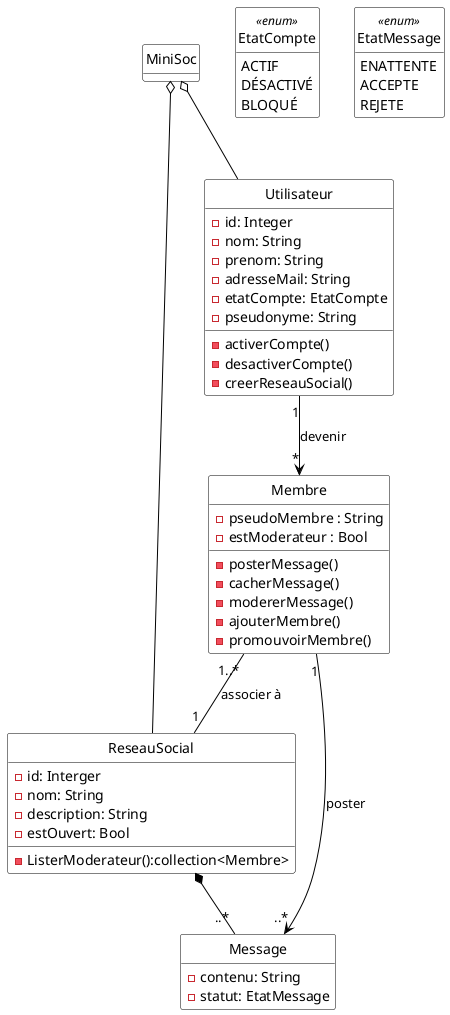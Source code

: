 @startuml

'Diagramme de classes (PlantUML)'

'Configuration charte graphique'
hide empty methods
hide circle
skinparam class {
  BackgroundColor White
  ArrowColor Black
  BorderColor Black
}

'Classes, énumérations, etc.'
class ReseauSocial {
  -id: Interger
  -nom: String
  -description: String
  -estOuvert: Bool
  -ListerModerateur():collection<Membre>
}


class Utilisateur {
  -id: Integer
  -nom: String
  -prenom: String
  -adresseMail: String
  -etatCompte: EtatCompte
  -pseudonyme: String
  -activerCompte()
  -desactiverCompte()
  -creerReseauSocial()
}


class Membre{
  -pseudoMembre : String
  -estModerateur : Bool
  -posterMessage()
  -cacherMessage()
  -modererMessage()
  -ajouterMembre()
  -promouvoirMembre()
}

class Message{
  -contenu: String
  -statut: EtatMessage
}

class MiniSoc{
}

enum EtatCompte <<enum>> {
  ACTIF
  DÉSACTIVÉ
  BLOQUÉ
}

enum EtatMessage <<enum>>{
  ENATTENTE
  ACCEPTE
  REJETE
}

'Associations, etc.'

MiniSoc o-- Utilisateur
MiniSoc o-- ReseauSocial
Utilisateur "1"-->"*" Membre : devenir 
Membre "1..*"--"1" ReseauSocial : associer à
Membre "1"-->"..*" Message : poster
ReseauSocial *--"..*" Message


'Au besoin, aides pour le positionnement'

@enduml
